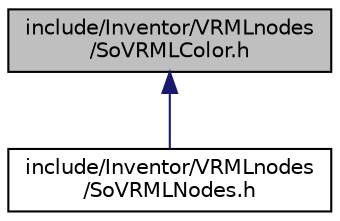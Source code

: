 digraph "include/Inventor/VRMLnodes/SoVRMLColor.h"
{
 // LATEX_PDF_SIZE
  edge [fontname="Helvetica",fontsize="10",labelfontname="Helvetica",labelfontsize="10"];
  node [fontname="Helvetica",fontsize="10",shape=record];
  Node1 [label="include/Inventor/VRMLnodes\l/SoVRMLColor.h",height=0.2,width=0.4,color="black", fillcolor="grey75", style="filled", fontcolor="black",tooltip=" "];
  Node1 -> Node2 [dir="back",color="midnightblue",fontsize="10",style="solid",fontname="Helvetica"];
  Node2 [label="include/Inventor/VRMLnodes\l/SoVRMLNodes.h",height=0.2,width=0.4,color="black", fillcolor="white", style="filled",URL="$SoVRMLNodes_8h.html",tooltip=" "];
}
